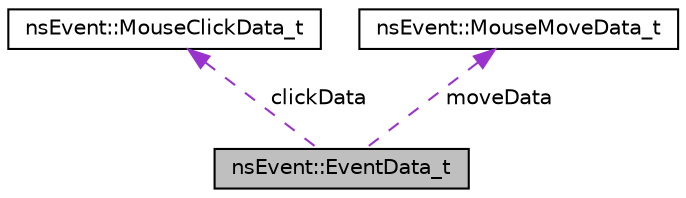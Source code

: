 digraph "nsEvent::EventData_t"
{
 // LATEX_PDF_SIZE
  edge [fontname="Helvetica",fontsize="10",labelfontname="Helvetica",labelfontsize="10"];
  node [fontname="Helvetica",fontsize="10",shape=record];
  Node1 [label="nsEvent::EventData_t",height=0.2,width=0.4,color="black", fillcolor="grey75", style="filled", fontcolor="black",tooltip="Union contenant les données d'un événement."];
  Node2 -> Node1 [dir="back",color="darkorchid3",fontsize="10",style="dashed",label=" clickData" ,fontname="Helvetica"];
  Node2 [label="nsEvent::MouseClickData_t",height=0.2,width=0.4,color="black", fillcolor="white", style="filled",URL="$structns_event_1_1_mouse_click_data__t.html",tooltip="Possède des données pour un événement MouseClick."];
  Node3 -> Node1 [dir="back",color="darkorchid3",fontsize="10",style="dashed",label=" moveData" ,fontname="Helvetica"];
  Node3 [label="nsEvent::MouseMoveData_t",height=0.2,width=0.4,color="black", fillcolor="white", style="filled",URL="$structns_event_1_1_mouse_move_data__t.html",tooltip="Possède des données pour un événement MouseMove/MouseDrag."];
}
